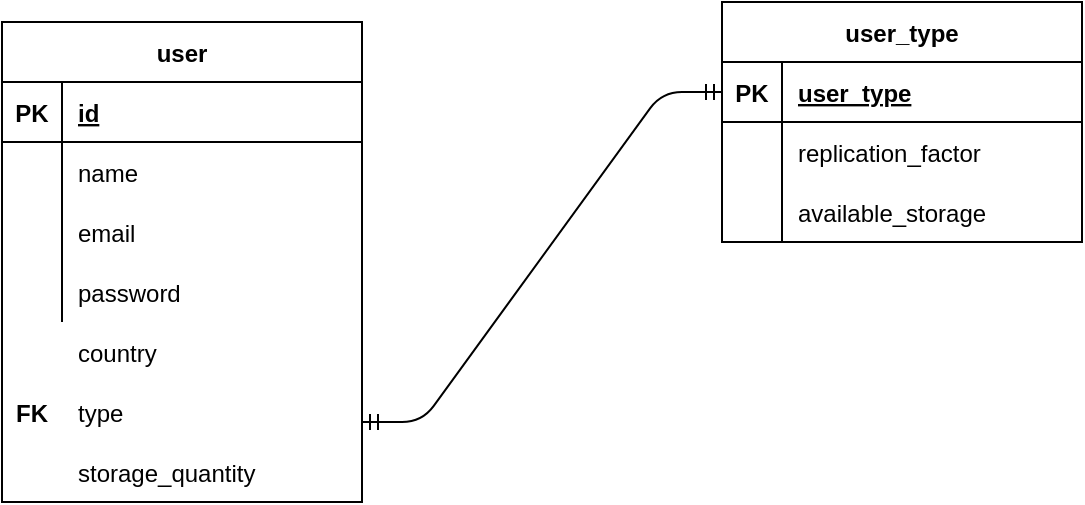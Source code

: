 <mxfile version="14.6.5" type="device"><diagram id="wwacgBJVTFdEWoLLf36k" name="Page-1"><mxGraphModel dx="1185" dy="643" grid="1" gridSize="10" guides="1" tooltips="1" connect="1" arrows="1" fold="1" page="1" pageScale="1" pageWidth="1169" pageHeight="827" math="0" shadow="0"><root><mxCell id="0"/><mxCell id="1" parent="0"/><mxCell id="99XcjKIeZn591u8cRRAp-75" value="" style="group" parent="1" vertex="1" connectable="0"><mxGeometry x="180" y="80" width="180" height="240" as="geometry"/></mxCell><mxCell id="99XcjKIeZn591u8cRRAp-42" value="user" style="shape=table;startSize=30;container=1;collapsible=1;childLayout=tableLayout;fixedRows=1;rowLines=0;fontStyle=1;align=center;resizeLast=1;" parent="99XcjKIeZn591u8cRRAp-75" vertex="1"><mxGeometry width="180" height="240" as="geometry"/></mxCell><mxCell id="99XcjKIeZn591u8cRRAp-43" value="" style="shape=partialRectangle;collapsible=0;dropTarget=0;pointerEvents=0;fillColor=none;top=0;left=0;bottom=1;right=0;points=[[0,0.5],[1,0.5]];portConstraint=eastwest;" parent="99XcjKIeZn591u8cRRAp-42" vertex="1"><mxGeometry y="30" width="180" height="30" as="geometry"/></mxCell><mxCell id="99XcjKIeZn591u8cRRAp-44" value="PK" style="shape=partialRectangle;connectable=0;fillColor=none;top=0;left=0;bottom=0;right=0;fontStyle=1;overflow=hidden;" parent="99XcjKIeZn591u8cRRAp-43" vertex="1"><mxGeometry width="30" height="30" as="geometry"/></mxCell><mxCell id="99XcjKIeZn591u8cRRAp-45" value="id" style="shape=partialRectangle;connectable=0;fillColor=none;top=0;left=0;bottom=0;right=0;align=left;spacingLeft=6;fontStyle=5;overflow=hidden;" parent="99XcjKIeZn591u8cRRAp-43" vertex="1"><mxGeometry x="30" width="150" height="30" as="geometry"/></mxCell><mxCell id="99XcjKIeZn591u8cRRAp-46" value="" style="shape=partialRectangle;collapsible=0;dropTarget=0;pointerEvents=0;fillColor=none;top=0;left=0;bottom=0;right=0;points=[[0,0.5],[1,0.5]];portConstraint=eastwest;" parent="99XcjKIeZn591u8cRRAp-42" vertex="1"><mxGeometry y="60" width="180" height="30" as="geometry"/></mxCell><mxCell id="99XcjKIeZn591u8cRRAp-47" value="" style="shape=partialRectangle;connectable=0;fillColor=none;top=0;left=0;bottom=0;right=0;editable=1;overflow=hidden;" parent="99XcjKIeZn591u8cRRAp-46" vertex="1"><mxGeometry width="30" height="30" as="geometry"/></mxCell><mxCell id="99XcjKIeZn591u8cRRAp-48" value="name" style="shape=partialRectangle;connectable=0;fillColor=none;top=0;left=0;bottom=0;right=0;align=left;spacingLeft=6;overflow=hidden;" parent="99XcjKIeZn591u8cRRAp-46" vertex="1"><mxGeometry x="30" width="150" height="30" as="geometry"/></mxCell><mxCell id="99XcjKIeZn591u8cRRAp-49" value="" style="shape=partialRectangle;collapsible=0;dropTarget=0;pointerEvents=0;fillColor=none;top=0;left=0;bottom=0;right=0;points=[[0,0.5],[1,0.5]];portConstraint=eastwest;" parent="99XcjKIeZn591u8cRRAp-42" vertex="1"><mxGeometry y="90" width="180" height="30" as="geometry"/></mxCell><mxCell id="99XcjKIeZn591u8cRRAp-50" value="" style="shape=partialRectangle;connectable=0;fillColor=none;top=0;left=0;bottom=0;right=0;editable=1;overflow=hidden;" parent="99XcjKIeZn591u8cRRAp-49" vertex="1"><mxGeometry width="30" height="30" as="geometry"/></mxCell><mxCell id="99XcjKIeZn591u8cRRAp-51" value="email" style="shape=partialRectangle;connectable=0;fillColor=none;top=0;left=0;bottom=0;right=0;align=left;spacingLeft=6;overflow=hidden;" parent="99XcjKIeZn591u8cRRAp-49" vertex="1"><mxGeometry x="30" width="150" height="30" as="geometry"/></mxCell><mxCell id="99XcjKIeZn591u8cRRAp-52" value="" style="shape=partialRectangle;collapsible=0;dropTarget=0;pointerEvents=0;fillColor=none;top=0;left=0;bottom=0;right=0;points=[[0,0.5],[1,0.5]];portConstraint=eastwest;" parent="99XcjKIeZn591u8cRRAp-42" vertex="1"><mxGeometry y="120" width="180" height="30" as="geometry"/></mxCell><mxCell id="99XcjKIeZn591u8cRRAp-53" value="" style="shape=partialRectangle;connectable=0;fillColor=none;top=0;left=0;bottom=0;right=0;editable=1;overflow=hidden;" parent="99XcjKIeZn591u8cRRAp-52" vertex="1"><mxGeometry width="30" height="30" as="geometry"/></mxCell><mxCell id="99XcjKIeZn591u8cRRAp-54" value="password" style="shape=partialRectangle;connectable=0;fillColor=none;top=0;left=0;bottom=0;right=0;align=left;spacingLeft=6;overflow=hidden;" parent="99XcjKIeZn591u8cRRAp-52" vertex="1"><mxGeometry x="30" width="150" height="30" as="geometry"/></mxCell><mxCell id="99XcjKIeZn591u8cRRAp-56" value="country" style="shape=partialRectangle;connectable=0;fillColor=none;top=0;left=0;bottom=0;right=0;align=left;spacingLeft=6;overflow=hidden;" parent="99XcjKIeZn591u8cRRAp-75" vertex="1"><mxGeometry x="30" y="150" width="150" height="30" as="geometry"/></mxCell><mxCell id="99XcjKIeZn591u8cRRAp-57" value="type" style="shape=partialRectangle;connectable=0;fillColor=none;top=0;left=0;bottom=0;right=0;align=left;spacingLeft=6;overflow=hidden;" parent="99XcjKIeZn591u8cRRAp-75" vertex="1"><mxGeometry x="30" y="180" width="150" height="30" as="geometry"/></mxCell><mxCell id="99XcjKIeZn591u8cRRAp-58" value="storage_quantity" style="shape=partialRectangle;connectable=0;fillColor=none;top=0;left=0;bottom=0;right=0;align=left;spacingLeft=6;overflow=hidden;" parent="99XcjKIeZn591u8cRRAp-75" vertex="1"><mxGeometry x="30" y="210" width="150" height="30" as="geometry"/></mxCell><mxCell id="99XcjKIeZn591u8cRRAp-74" value="FK" style="shape=partialRectangle;connectable=0;fillColor=none;top=0;left=0;bottom=0;right=0;fontStyle=1;overflow=hidden;" parent="99XcjKIeZn591u8cRRAp-75" vertex="1"><mxGeometry y="180" width="30" height="30" as="geometry"/></mxCell><mxCell id="99XcjKIeZn591u8cRRAp-77" value="" style="group" parent="1" vertex="1" connectable="0"><mxGeometry x="450" y="80" width="180" height="240" as="geometry"/></mxCell><mxCell id="99XcjKIeZn591u8cRRAp-78" value="user_type" style="shape=table;startSize=30;container=1;collapsible=1;childLayout=tableLayout;fixedRows=1;rowLines=0;fontStyle=1;align=center;resizeLast=1;" parent="99XcjKIeZn591u8cRRAp-77" vertex="1"><mxGeometry x="90" y="-10" width="180" height="120" as="geometry"/></mxCell><mxCell id="99XcjKIeZn591u8cRRAp-79" value="" style="shape=partialRectangle;collapsible=0;dropTarget=0;pointerEvents=0;fillColor=none;top=0;left=0;bottom=1;right=0;points=[[0,0.5],[1,0.5]];portConstraint=eastwest;" parent="99XcjKIeZn591u8cRRAp-78" vertex="1"><mxGeometry y="30" width="180" height="30" as="geometry"/></mxCell><mxCell id="99XcjKIeZn591u8cRRAp-80" value="PK" style="shape=partialRectangle;connectable=0;fillColor=none;top=0;left=0;bottom=0;right=0;fontStyle=1;overflow=hidden;" parent="99XcjKIeZn591u8cRRAp-79" vertex="1"><mxGeometry width="30" height="30" as="geometry"/></mxCell><mxCell id="99XcjKIeZn591u8cRRAp-81" value="user_type" style="shape=partialRectangle;connectable=0;fillColor=none;top=0;left=0;bottom=0;right=0;align=left;spacingLeft=6;fontStyle=5;overflow=hidden;" parent="99XcjKIeZn591u8cRRAp-79" vertex="1"><mxGeometry x="30" width="150" height="30" as="geometry"/></mxCell><mxCell id="99XcjKIeZn591u8cRRAp-82" value="" style="shape=partialRectangle;collapsible=0;dropTarget=0;pointerEvents=0;fillColor=none;top=0;left=0;bottom=0;right=0;points=[[0,0.5],[1,0.5]];portConstraint=eastwest;" parent="99XcjKIeZn591u8cRRAp-78" vertex="1"><mxGeometry y="60" width="180" height="30" as="geometry"/></mxCell><mxCell id="99XcjKIeZn591u8cRRAp-83" value="" style="shape=partialRectangle;connectable=0;fillColor=none;top=0;left=0;bottom=0;right=0;editable=1;overflow=hidden;" parent="99XcjKIeZn591u8cRRAp-82" vertex="1"><mxGeometry width="30" height="30" as="geometry"/></mxCell><mxCell id="99XcjKIeZn591u8cRRAp-84" value="replication_factor" style="shape=partialRectangle;connectable=0;fillColor=none;top=0;left=0;bottom=0;right=0;align=left;spacingLeft=6;overflow=hidden;" parent="99XcjKIeZn591u8cRRAp-82" vertex="1"><mxGeometry x="30" width="150" height="30" as="geometry"/></mxCell><mxCell id="99XcjKIeZn591u8cRRAp-85" value="" style="shape=partialRectangle;collapsible=0;dropTarget=0;pointerEvents=0;fillColor=none;top=0;left=0;bottom=0;right=0;points=[[0,0.5],[1,0.5]];portConstraint=eastwest;" parent="99XcjKIeZn591u8cRRAp-78" vertex="1"><mxGeometry y="90" width="180" height="30" as="geometry"/></mxCell><mxCell id="99XcjKIeZn591u8cRRAp-86" value="" style="shape=partialRectangle;connectable=0;fillColor=none;top=0;left=0;bottom=0;right=0;editable=1;overflow=hidden;" parent="99XcjKIeZn591u8cRRAp-85" vertex="1"><mxGeometry width="30" height="30" as="geometry"/></mxCell><mxCell id="99XcjKIeZn591u8cRRAp-87" value="available_storage" style="shape=partialRectangle;connectable=0;fillColor=none;top=0;left=0;bottom=0;right=0;align=left;spacingLeft=6;overflow=hidden;" parent="99XcjKIeZn591u8cRRAp-85" vertex="1"><mxGeometry x="30" width="150" height="30" as="geometry"/></mxCell><mxCell id="99XcjKIeZn591u8cRRAp-94" value="" style="shape=partialRectangle;connectable=0;fillColor=none;top=0;left=0;bottom=0;right=0;fontStyle=1;overflow=hidden;" parent="99XcjKIeZn591u8cRRAp-77" vertex="1"><mxGeometry y="180" width="30" height="30" as="geometry"/></mxCell><mxCell id="99XcjKIeZn591u8cRRAp-95" value="" style="edgeStyle=entityRelationEdgeStyle;fontSize=12;html=1;endArrow=ERmandOne;startArrow=ERmandOne;entryX=0;entryY=0.5;entryDx=0;entryDy=0;" parent="1" target="99XcjKIeZn591u8cRRAp-79" edge="1"><mxGeometry width="100" height="100" relative="1" as="geometry"><mxPoint x="360" y="280" as="sourcePoint"/><mxPoint x="480" y="160" as="targetPoint"/></mxGeometry></mxCell></root></mxGraphModel></diagram></mxfile>